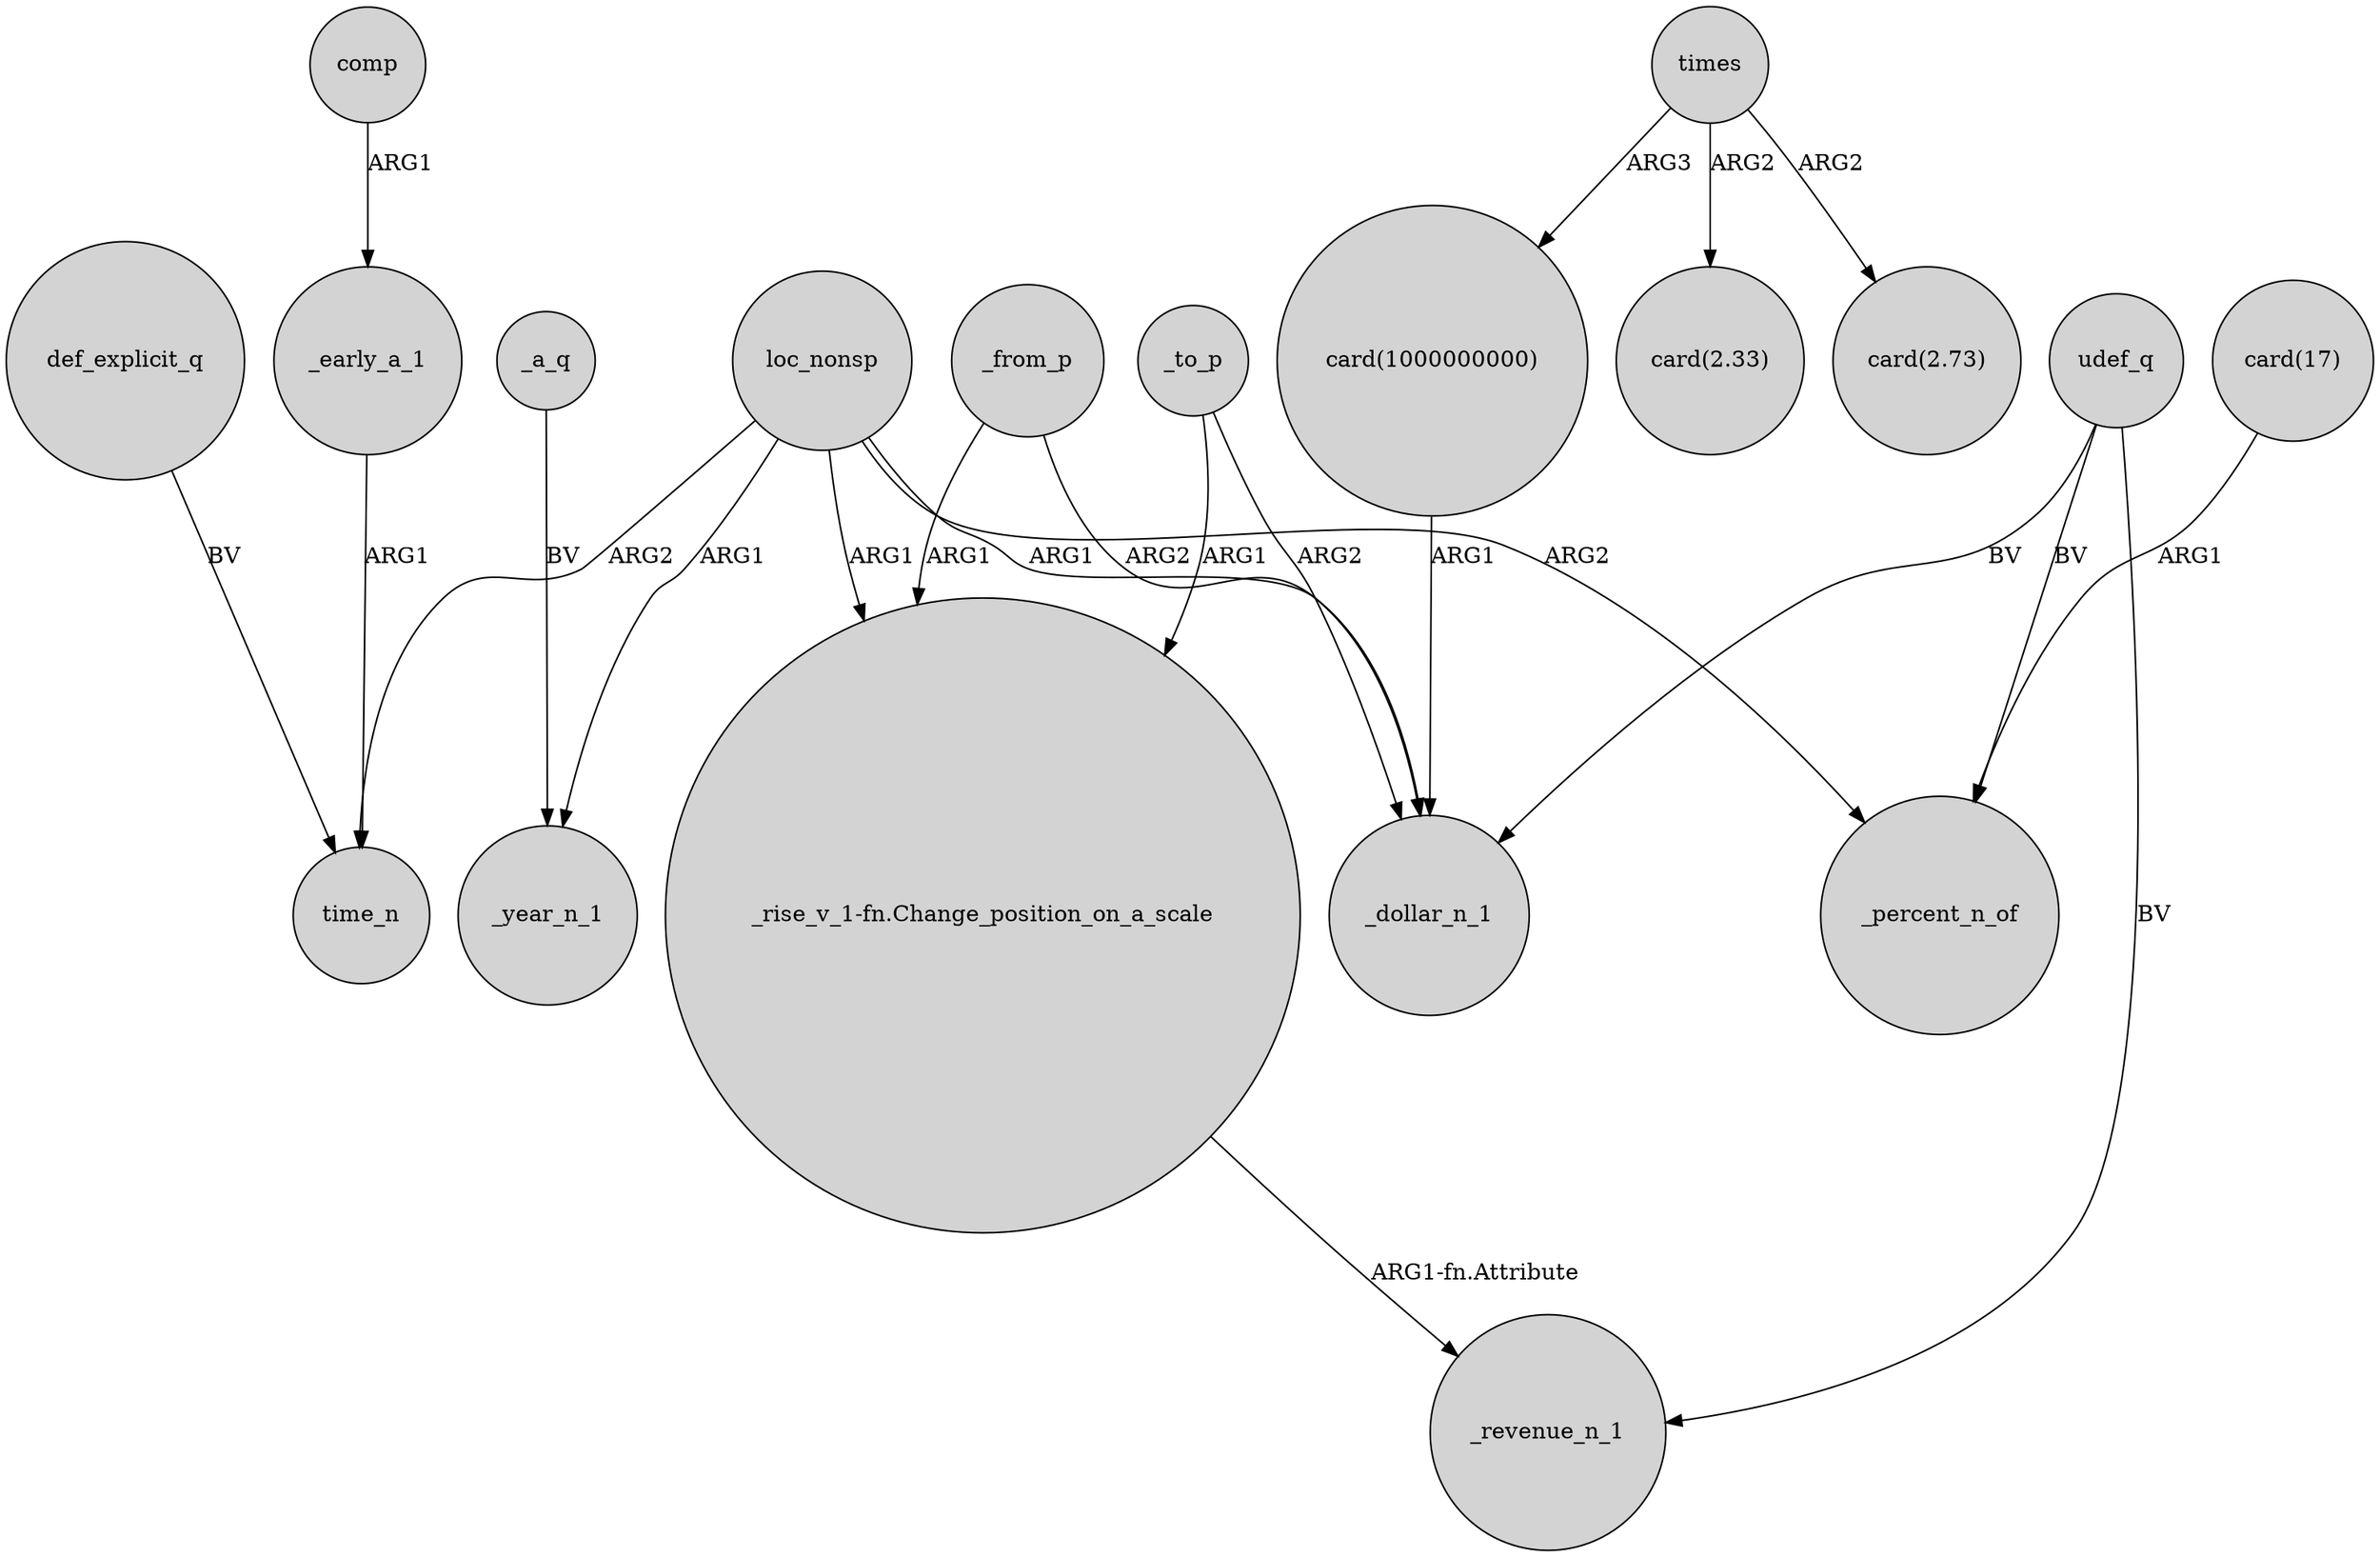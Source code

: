 digraph {
	node [shape=circle style=filled]
	_early_a_1 -> time_n [label=ARG1]
	"card(1000000000)" -> _dollar_n_1 [label=ARG1]
	loc_nonsp -> _dollar_n_1 [label=ARG1]
	"_rise_v_1-fn.Change_position_on_a_scale" -> _revenue_n_1 [label="ARG1-fn.Attribute"]
	loc_nonsp -> _year_n_1 [label=ARG1]
	_to_p -> "_rise_v_1-fn.Change_position_on_a_scale" [label=ARG1]
	"card(17)" -> _percent_n_of [label=ARG1]
	loc_nonsp -> "_rise_v_1-fn.Change_position_on_a_scale" [label=ARG1]
	comp -> _early_a_1 [label=ARG1]
	_to_p -> _dollar_n_1 [label=ARG2]
	_a_q -> _year_n_1 [label=BV]
	times -> "card(1000000000)" [label=ARG3]
	udef_q -> _revenue_n_1 [label=BV]
	udef_q -> _percent_n_of [label=BV]
	udef_q -> _dollar_n_1 [label=BV]
	times -> "card(2.33)" [label=ARG2]
	def_explicit_q -> time_n [label=BV]
	loc_nonsp -> time_n [label=ARG2]
	_from_p -> "_rise_v_1-fn.Change_position_on_a_scale" [label=ARG1]
	_from_p -> _dollar_n_1 [label=ARG2]
	times -> "card(2.73)" [label=ARG2]
	loc_nonsp -> _percent_n_of [label=ARG2]
}

